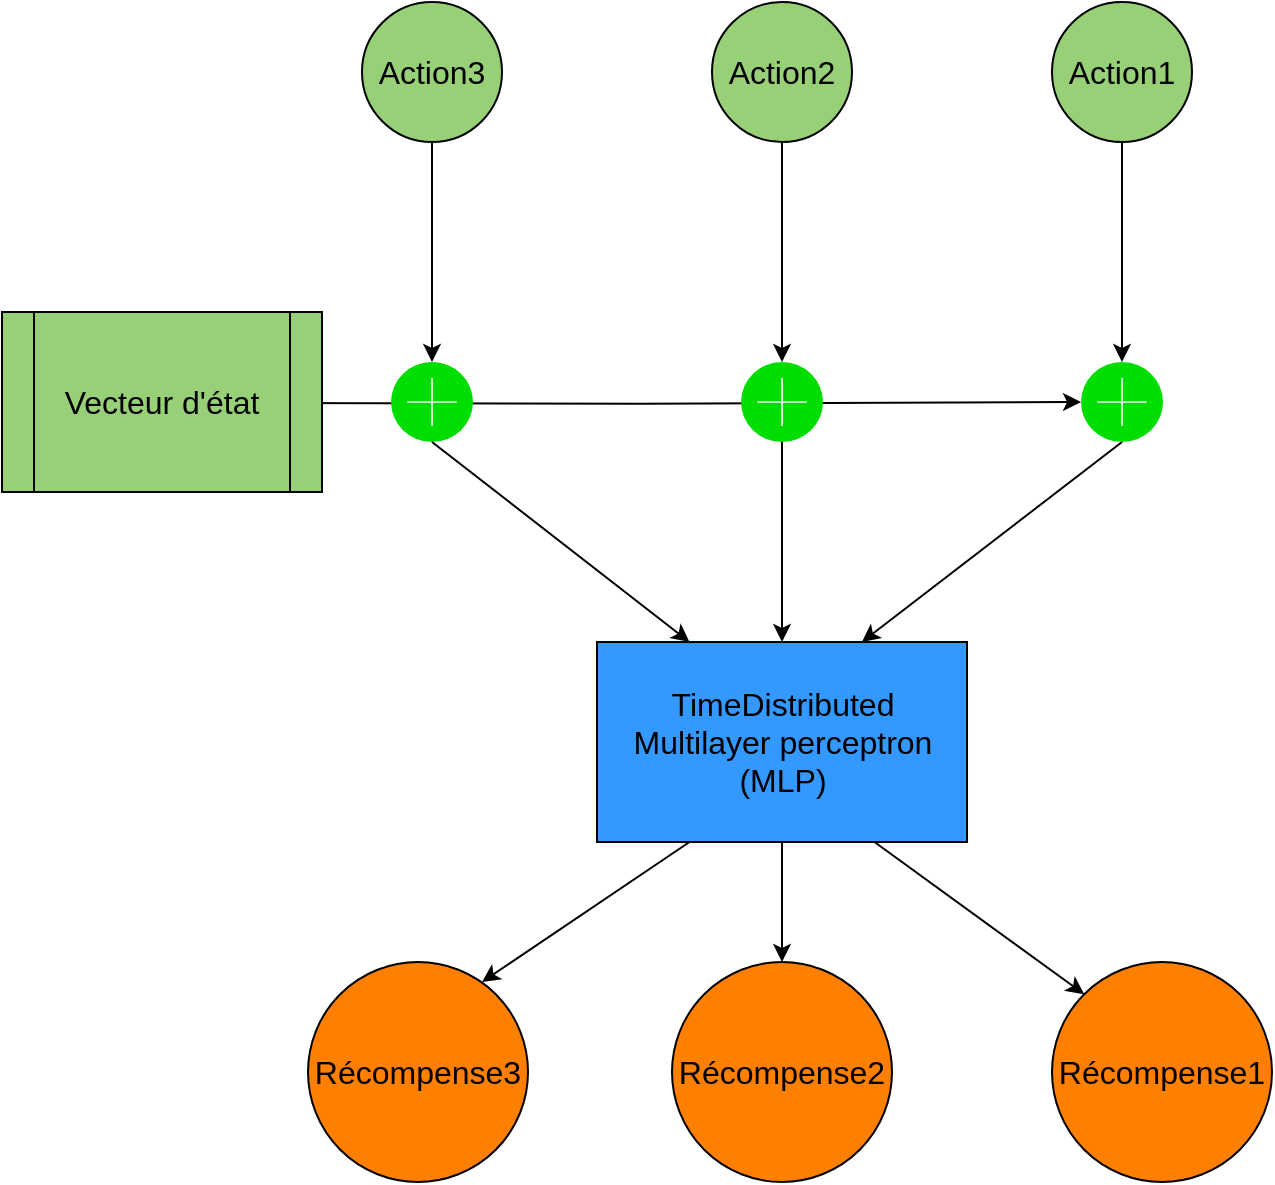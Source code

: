 <mxfile version="10.7.7" type="device"><diagram id="lExLXjc1cdtKiexNxYVn" name="Page-1"><mxGraphModel dx="1074" dy="1698" grid="1" gridSize="10" guides="1" tooltips="1" connect="1" arrows="1" fold="1" page="1" pageScale="1" pageWidth="850" pageHeight="1100" math="0" shadow="0"><root><mxCell id="0"/><mxCell id="1" parent="0"/><mxCell id="DthsYgWIary_AY9-OHWi-55" value="&lt;font style=&quot;font-size: 20px&quot;&gt;État encodé&lt;/font&gt; " style="text;html=1;strokeColor=none;fillColor=none;align=center;verticalAlign=middle;whiteSpace=wrap;rounded=0;" parent="1" vertex="1"><mxGeometry x="515" y="270" width="40" height="20" as="geometry"/></mxCell><mxCell id="26wbGxHQDycSUSEyr_jd-1" style="edgeStyle=orthogonalEdgeStyle;rounded=0;orthogonalLoop=1;jettySize=auto;html=1;exitX=1;exitY=0.5;exitDx=0;exitDy=0;strokeColor=#000000;fillColor=#999999;" parent="1" target="26wbGxHQDycSUSEyr_jd-17" edge="1"><mxGeometry relative="1" as="geometry"><mxPoint x="189.529" y="100.412" as="sourcePoint"/></mxGeometry></mxCell><mxCell id="26wbGxHQDycSUSEyr_jd-2" value="&lt;font style=&quot;font-size: 16px&quot;&gt;&amp;nbsp;Vecteur d'état&amp;nbsp; &lt;/font&gt;" style="shape=process;whiteSpace=wrap;html=1;backgroundOutline=1;strokeColor=#000000;fillColor=#97D077;" parent="1" vertex="1"><mxGeometry x="90" y="55" width="160" height="90" as="geometry"/></mxCell><mxCell id="26wbGxHQDycSUSEyr_jd-3" style="edgeStyle=orthogonalEdgeStyle;rounded=0;orthogonalLoop=1;jettySize=auto;html=1;exitX=0.5;exitY=1;exitDx=0;exitDy=0;entryX=0.5;entryY=0;entryDx=0;entryDy=0;strokeColor=#000000;fillColor=#999999;" parent="1" source="26wbGxHQDycSUSEyr_jd-4" edge="1"><mxGeometry relative="1" as="geometry"><mxPoint x="480" y="380" as="targetPoint"/></mxGeometry></mxCell><mxCell id="26wbGxHQDycSUSEyr_jd-4" value="&lt;font style=&quot;font-size: 16px&quot;&gt;TimeDistributed Multilayer perceptron (MLP)&lt;/font&gt;" style="rounded=0;whiteSpace=wrap;html=1;strokeColor=#000000;fillColor=#3399FF;" parent="1" vertex="1"><mxGeometry x="387.5" y="220" width="185" height="100" as="geometry"/></mxCell><mxCell id="26wbGxHQDycSUSEyr_jd-5" value="&lt;div&gt;&lt;font style=&quot;font-size: 16px&quot;&gt;Action1&lt;/font&gt;&lt;/div&gt;" style="ellipse;whiteSpace=wrap;html=1;aspect=fixed;strokeColor=#000000;fillColor=#97D077;" parent="1" vertex="1"><mxGeometry x="615" y="-100" width="70" height="70" as="geometry"/></mxCell><mxCell id="26wbGxHQDycSUSEyr_jd-6" style="edgeStyle=orthogonalEdgeStyle;rounded=0;orthogonalLoop=1;jettySize=auto;html=1;exitX=0.5;exitY=1;exitDx=0;exitDy=0;entryX=0.5;entryY=0;entryDx=0;entryDy=0;entryPerimeter=0;strokeColor=#000000;fillColor=#999999;" parent="1" source="26wbGxHQDycSUSEyr_jd-7" target="26wbGxHQDycSUSEyr_jd-13" edge="1"><mxGeometry relative="1" as="geometry"/></mxCell><mxCell id="26wbGxHQDycSUSEyr_jd-7" value="&lt;div&gt;&lt;font style=&quot;font-size: 16px&quot;&gt;Action2&lt;/font&gt;&lt;/div&gt;" style="ellipse;whiteSpace=wrap;html=1;aspect=fixed;strokeColor=#000000;fillColor=#97D077;" parent="1" vertex="1"><mxGeometry x="445" y="-100" width="70" height="70" as="geometry"/></mxCell><mxCell id="26wbGxHQDycSUSEyr_jd-8" value="&lt;div&gt;&lt;font style=&quot;font-size: 16px&quot;&gt;Action3&lt;/font&gt;&lt;/div&gt;" style="ellipse;whiteSpace=wrap;html=1;aspect=fixed;strokeColor=#000000;fillColor=#97D077;" parent="1" vertex="1"><mxGeometry x="270" y="-100" width="70" height="70" as="geometry"/></mxCell><mxCell id="26wbGxHQDycSUSEyr_jd-9" value="&lt;font style=&quot;font-size: 16px&quot;&gt;Récompense1&lt;/font&gt;" style="ellipse;whiteSpace=wrap;html=1;aspect=fixed;strokeColor=#000000;fillColor=#FF8000;" parent="1" vertex="1"><mxGeometry x="615" y="380" width="110" height="110" as="geometry"/></mxCell><mxCell id="26wbGxHQDycSUSEyr_jd-12" style="edgeStyle=orthogonalEdgeStyle;rounded=0;orthogonalLoop=1;jettySize=auto;html=1;exitX=0.5;exitY=1;exitDx=0;exitDy=0;exitPerimeter=0;entryX=0.5;entryY=0;entryDx=0;entryDy=0;strokeColor=#000000;fillColor=#999999;" parent="1" source="26wbGxHQDycSUSEyr_jd-13" target="26wbGxHQDycSUSEyr_jd-4" edge="1"><mxGeometry relative="1" as="geometry"/></mxCell><mxCell id="26wbGxHQDycSUSEyr_jd-13" value="" style="html=1;verticalLabelPosition=bottom;labelBackgroundColor=#ffffff;verticalAlign=top;shadow=0;dashed=0;strokeWidth=2;shape=mxgraph.ios7.misc.add;fillColor=#00dd00;strokeColor=#ffffff;" parent="1" vertex="1"><mxGeometry x="459.5" y="80" width="41" height="40" as="geometry"/></mxCell><mxCell id="26wbGxHQDycSUSEyr_jd-14" value="" style="endArrow=classic;html=1;strokeColor=#000000;fillColor=#999999;exitX=0.5;exitY=1;exitDx=0;exitDy=0;entryX=0.5;entryY=0;entryDx=0;entryDy=0;entryPerimeter=0;" parent="1" source="26wbGxHQDycSUSEyr_jd-5" target="26wbGxHQDycSUSEyr_jd-17" edge="1"><mxGeometry width="50" height="50" relative="1" as="geometry"><mxPoint x="620" y="100" as="sourcePoint"/><mxPoint x="500" y="80" as="targetPoint"/></mxGeometry></mxCell><mxCell id="26wbGxHQDycSUSEyr_jd-15" value="" style="endArrow=classic;html=1;strokeColor=#000000;fillColor=#999999;exitX=0.5;exitY=1;exitDx=0;exitDy=0;entryX=0.5;entryY=0;entryDx=0;entryDy=0;entryPerimeter=0;" parent="1" source="26wbGxHQDycSUSEyr_jd-8" target="26wbGxHQDycSUSEyr_jd-18" edge="1"><mxGeometry width="50" height="50" relative="1" as="geometry"><mxPoint x="635.552" y="-29.931" as="sourcePoint"/><mxPoint x="503.138" y="93.517" as="targetPoint"/></mxGeometry></mxCell><mxCell id="26wbGxHQDycSUSEyr_jd-16" value="" style="endArrow=classic;html=1;strokeColor=#000000;fillColor=#999999;exitX=0.5;exitY=1;exitDx=0;exitDy=0;exitPerimeter=0;entryX=0.716;entryY=0;entryDx=0;entryDy=0;entryPerimeter=0;" parent="1" source="26wbGxHQDycSUSEyr_jd-17" target="26wbGxHQDycSUSEyr_jd-4" edge="1"><mxGeometry width="50" height="50" relative="1" as="geometry"><mxPoint x="570" y="200" as="sourcePoint"/><mxPoint x="620" y="150" as="targetPoint"/></mxGeometry></mxCell><mxCell id="26wbGxHQDycSUSEyr_jd-17" value="" style="html=1;verticalLabelPosition=bottom;labelBackgroundColor=#ffffff;verticalAlign=top;shadow=0;dashed=0;strokeWidth=2;shape=mxgraph.ios7.misc.add;fillColor=#00dd00;strokeColor=#ffffff;" parent="1" vertex="1"><mxGeometry x="629.5" y="80" width="41" height="40" as="geometry"/></mxCell><mxCell id="26wbGxHQDycSUSEyr_jd-18" value="" style="html=1;verticalLabelPosition=bottom;labelBackgroundColor=#ffffff;verticalAlign=top;shadow=0;dashed=0;strokeWidth=2;shape=mxgraph.ios7.misc.add;fillColor=#00dd00;strokeColor=#ffffff;" parent="1" vertex="1"><mxGeometry x="284.5" y="80" width="41" height="40" as="geometry"/></mxCell><mxCell id="26wbGxHQDycSUSEyr_jd-19" value="" style="endArrow=classic;html=1;strokeColor=#000000;fillColor=#999999;exitX=0.5;exitY=1;exitDx=0;exitDy=0;exitPerimeter=0;entryX=0.25;entryY=0;entryDx=0;entryDy=0;" parent="1" source="26wbGxHQDycSUSEyr_jd-18" target="26wbGxHQDycSUSEyr_jd-4" edge="1"><mxGeometry width="50" height="50" relative="1" as="geometry"><mxPoint x="659.69" y="130.069" as="sourcePoint"/><mxPoint x="530.034" y="230.069" as="targetPoint"/></mxGeometry></mxCell><mxCell id="26wbGxHQDycSUSEyr_jd-20" value="" style="endArrow=classic;html=1;strokeColor=#000000;fillColor=#999999;exitX=0.75;exitY=1;exitDx=0;exitDy=0;entryX=0;entryY=0;entryDx=0;entryDy=0;" parent="1" source="26wbGxHQDycSUSEyr_jd-4" target="26wbGxHQDycSUSEyr_jd-9" edge="1"><mxGeometry width="50" height="50" relative="1" as="geometry"><mxPoint x="659.69" y="130.069" as="sourcePoint"/><mxPoint x="530.034" y="230.069" as="targetPoint"/></mxGeometry></mxCell><mxCell id="26wbGxHQDycSUSEyr_jd-21" value="" style="endArrow=classic;html=1;strokeColor=#000000;fillColor=#999999;exitX=0.25;exitY=1;exitDx=0;exitDy=0;entryX=1;entryY=0;entryDx=0;entryDy=0;" parent="1" source="26wbGxHQDycSUSEyr_jd-4" edge="1"><mxGeometry width="50" height="50" relative="1" as="geometry"><mxPoint x="536.241" y="330.069" as="sourcePoint"/><mxPoint x="330" y="390" as="targetPoint"/></mxGeometry></mxCell><mxCell id="QCkHD7e_WRYz34pEHgSo-1" value="&lt;div&gt;&lt;font style=&quot;font-size: 16px&quot;&gt;Récompense2&lt;/font&gt;&lt;/div&gt;" style="ellipse;whiteSpace=wrap;html=1;aspect=fixed;strokeColor=#000000;fillColor=#FF8000;" vertex="1" parent="1"><mxGeometry x="425" y="380" width="110" height="110" as="geometry"/></mxCell><mxCell id="QCkHD7e_WRYz34pEHgSo-2" value="&lt;font style=&quot;font-size: 16px&quot;&gt;Récompense3&lt;/font&gt;" style="ellipse;whiteSpace=wrap;html=1;aspect=fixed;strokeColor=#000000;fillColor=#FF8000;" vertex="1" parent="1"><mxGeometry x="243" y="380" width="110" height="110" as="geometry"/></mxCell></root></mxGraphModel></diagram></mxfile>